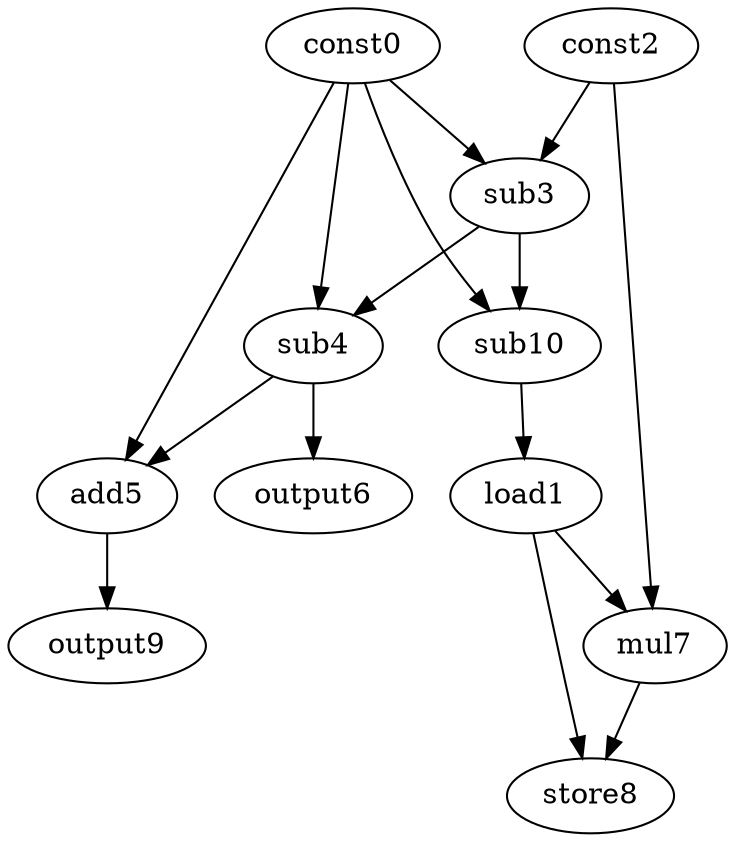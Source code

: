 digraph G { 
const0[opcode=const]; 
load1[opcode=load]; 
const2[opcode=const]; 
sub3[opcode=sub]; 
sub4[opcode=sub]; 
add5[opcode=add]; 
output6[opcode=output]; 
mul7[opcode=mul]; 
store8[opcode=store]; 
output9[opcode=output]; 
sub10[opcode=sub]; 
const0->sub3[operand=0];
const2->sub3[operand=1];
const0->sub4[operand=0];
sub3->sub4[operand=1];
const0->sub10[operand=0];
sub3->sub10[operand=1];
sub10->load1[operand=0];
const0->add5[operand=0];
sub4->add5[operand=1];
sub4->output6[operand=0];
load1->mul7[operand=0];
const2->mul7[operand=1];
add5->output9[operand=0];
mul7->store8[operand=0];
load1->store8[operand=1];
}
